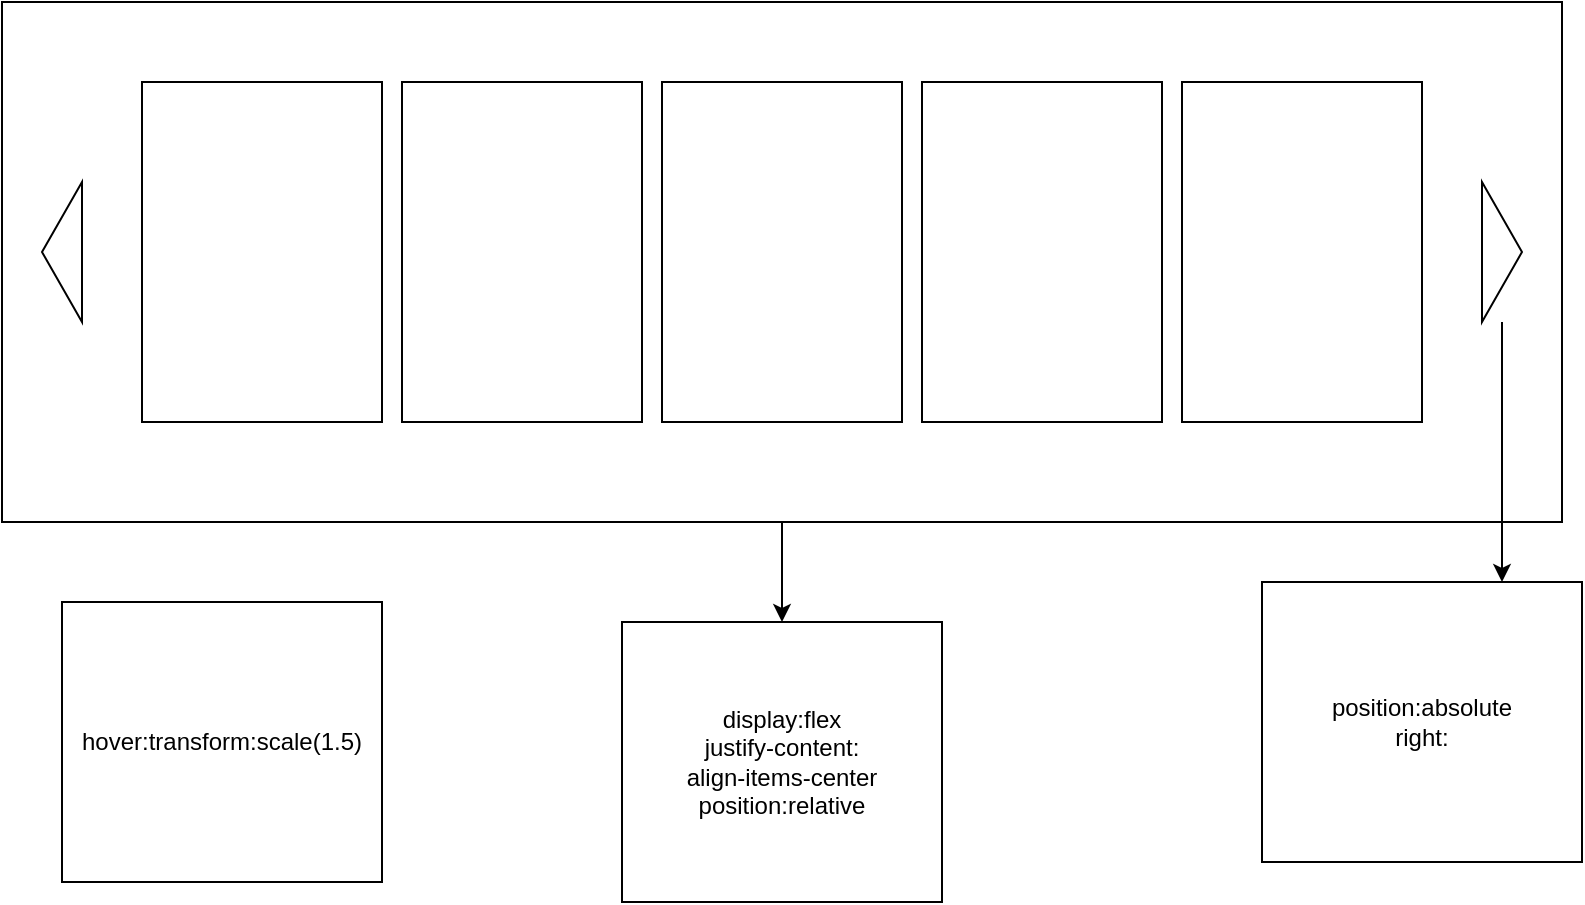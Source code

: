 <mxfile version="20.8.10" type="device"><diagram name="Page-1" id="yXoVxvBx25qz4Ypka6TU"><mxGraphModel dx="863" dy="516" grid="1" gridSize="10" guides="1" tooltips="1" connect="1" arrows="1" fold="1" page="1" pageScale="1" pageWidth="850" pageHeight="1100" math="0" shadow="0"><root><mxCell id="0"/><mxCell id="1" parent="0"/><mxCell id="Wul4GmIJqXTtuNA9WcEp-9" style="edgeStyle=orthogonalEdgeStyle;rounded=0;orthogonalLoop=1;jettySize=auto;html=1;" parent="1" source="Wul4GmIJqXTtuNA9WcEp-1" target="Wul4GmIJqXTtuNA9WcEp-8" edge="1"><mxGeometry relative="1" as="geometry"/></mxCell><mxCell id="Wul4GmIJqXTtuNA9WcEp-1" value="" style="rounded=0;whiteSpace=wrap;html=1;" parent="1" vertex="1"><mxGeometry x="10" y="60" width="780" height="260" as="geometry"/></mxCell><mxCell id="Wul4GmIJqXTtuNA9WcEp-2" value="" style="rounded=0;whiteSpace=wrap;html=1;" parent="1" vertex="1"><mxGeometry x="80" y="100" width="120" height="170" as="geometry"/></mxCell><mxCell id="Wul4GmIJqXTtuNA9WcEp-3" value="" style="rounded=0;whiteSpace=wrap;html=1;" parent="1" vertex="1"><mxGeometry x="210" y="100" width="120" height="170" as="geometry"/></mxCell><mxCell id="Wul4GmIJqXTtuNA9WcEp-4" value="" style="rounded=0;whiteSpace=wrap;html=1;" parent="1" vertex="1"><mxGeometry x="340" y="100" width="120" height="170" as="geometry"/></mxCell><mxCell id="Wul4GmIJqXTtuNA9WcEp-5" value="" style="rounded=0;whiteSpace=wrap;html=1;" parent="1" vertex="1"><mxGeometry x="470" y="100" width="120" height="170" as="geometry"/></mxCell><mxCell id="Wul4GmIJqXTtuNA9WcEp-6" value="" style="rounded=0;whiteSpace=wrap;html=1;" parent="1" vertex="1"><mxGeometry x="600" y="100" width="120" height="170" as="geometry"/></mxCell><mxCell id="Wul4GmIJqXTtuNA9WcEp-8" value="display:flex&lt;br&gt;justify-content:&lt;br&gt;align-items-center&lt;br&gt;position:relative" style="rounded=0;whiteSpace=wrap;html=1;" parent="1" vertex="1"><mxGeometry x="320" y="370" width="160" height="140" as="geometry"/></mxCell><mxCell id="Wul4GmIJqXTtuNA9WcEp-13" style="edgeStyle=orthogonalEdgeStyle;rounded=0;orthogonalLoop=1;jettySize=auto;html=1;entryX=0.75;entryY=0;entryDx=0;entryDy=0;" parent="1" source="Wul4GmIJqXTtuNA9WcEp-10" target="Wul4GmIJqXTtuNA9WcEp-12" edge="1"><mxGeometry relative="1" as="geometry"/></mxCell><mxCell id="Wul4GmIJqXTtuNA9WcEp-10" value="" style="html=1;shadow=0;dashed=0;align=center;verticalAlign=middle;shape=mxgraph.arrows2.arrow;dy=0.6;dx=40;notch=0;" parent="1" vertex="1"><mxGeometry x="750" y="150" width="20" height="70" as="geometry"/></mxCell><mxCell id="Wul4GmIJqXTtuNA9WcEp-11" value="" style="html=1;shadow=0;dashed=0;align=center;verticalAlign=middle;shape=mxgraph.arrows2.arrow;dy=0.6;dx=40;flipH=1;notch=0;" parent="1" vertex="1"><mxGeometry x="30" y="150" width="20" height="70" as="geometry"/></mxCell><mxCell id="Wul4GmIJqXTtuNA9WcEp-12" value="position:absolute&lt;br&gt;right:" style="rounded=0;whiteSpace=wrap;html=1;" parent="1" vertex="1"><mxGeometry x="640" y="350" width="160" height="140" as="geometry"/></mxCell><mxCell id="Wul4GmIJqXTtuNA9WcEp-14" value="hover:transform:scale(1.5)" style="rounded=0;whiteSpace=wrap;html=1;" parent="1" vertex="1"><mxGeometry x="40" y="360" width="160" height="140" as="geometry"/></mxCell></root></mxGraphModel></diagram></mxfile>